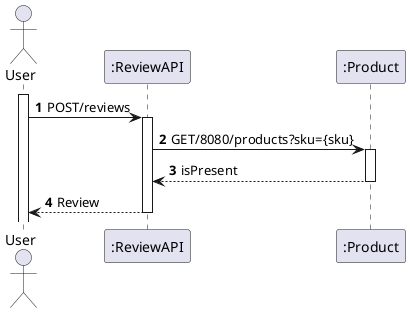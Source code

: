 @startuml
'https://plantuml.com/sequence-diagram

autoactivate on
autonumber

actor "User" as User
participant ":ReviewAPI" as rev1
participant ":Product" as prod

activate User

User -> rev1: POST/reviews
rev1 -> prod: GET/8080/products?sku={sku}
prod --> rev1 : isPresent
rev1 --> User: Review

@enduml